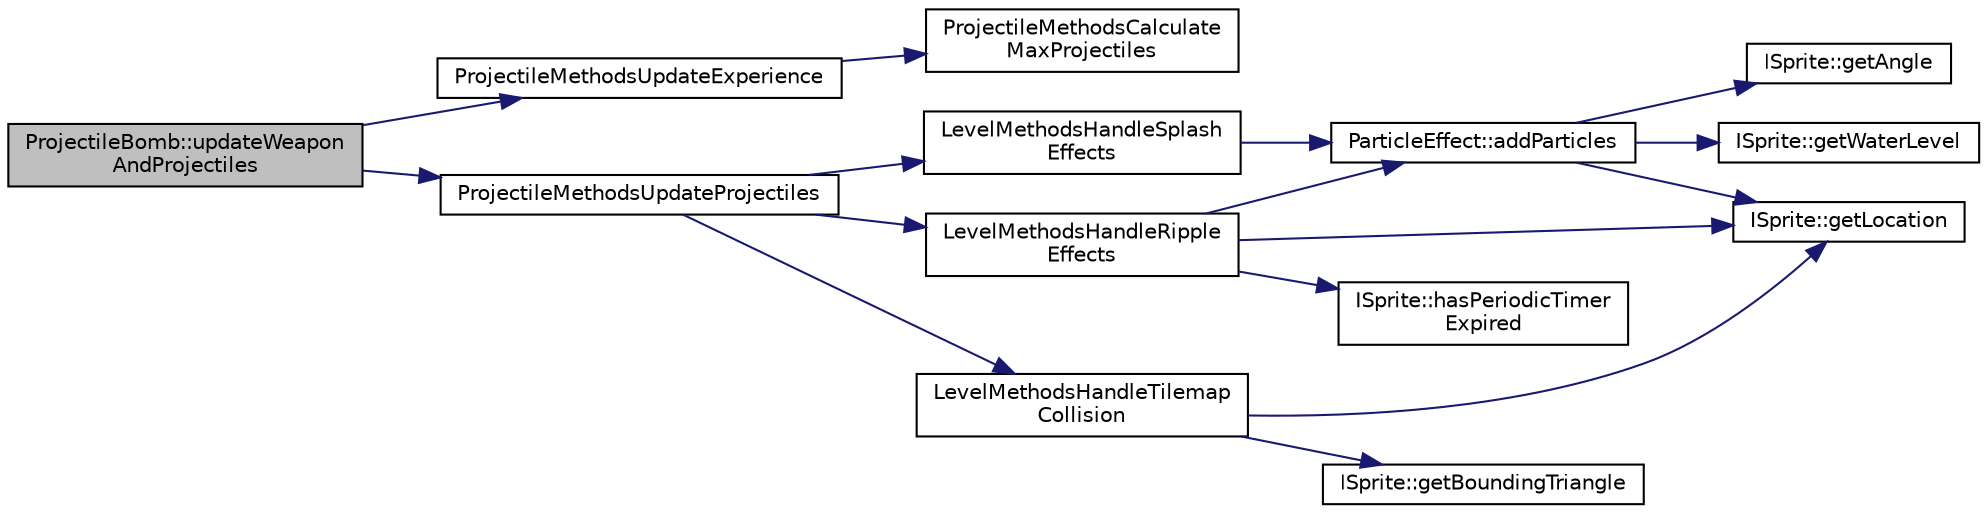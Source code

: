 digraph "ProjectileBomb::updateWeaponAndProjectiles"
{
 // LATEX_PDF_SIZE
  edge [fontname="Helvetica",fontsize="10",labelfontname="Helvetica",labelfontsize="10"];
  node [fontname="Helvetica",fontsize="10",shape=record];
  rankdir="LR";
  Node1 [label="ProjectileBomb::updateWeapon\lAndProjectiles",height=0.2,width=0.4,color="black", fillcolor="grey75", style="filled", fontcolor="black",tooltip=" "];
  Node1 -> Node2 [color="midnightblue",fontsize="10",style="solid",fontname="Helvetica"];
  Node2 [label="ProjectileMethodsUpdateExperience",height=0.2,width=0.4,color="black", fillcolor="white", style="filled",URL="$_projectile_methods_8cpp.html#a73fa18d2cd56ceb3105b249fe0884db2",tooltip=" "];
  Node2 -> Node3 [color="midnightblue",fontsize="10",style="solid",fontname="Helvetica"];
  Node3 [label="ProjectileMethodsCalculate\lMaxProjectiles",height=0.2,width=0.4,color="black", fillcolor="white", style="filled",URL="$_projectile_methods_8cpp.html#a60938b8426986e55ff13683725cb193f",tooltip="Calculates the maximum projectiles available when a level changes..."];
  Node1 -> Node4 [color="midnightblue",fontsize="10",style="solid",fontname="Helvetica"];
  Node4 [label="ProjectileMethodsUpdateProjectiles",height=0.2,width=0.4,color="black", fillcolor="white", style="filled",URL="$_projectile_methods_8cpp.html#aa5e4b60863cb90cfcf051452061671bf",tooltip=" "];
  Node4 -> Node5 [color="midnightblue",fontsize="10",style="solid",fontname="Helvetica"];
  Node5 [label="LevelMethodsHandleRipple\lEffects",height=0.2,width=0.4,color="black", fillcolor="white", style="filled",URL="$_level_methods_8cpp.html#abd61dfe68f73958d52c6281f759ed6b5",tooltip=" "];
  Node5 -> Node6 [color="midnightblue",fontsize="10",style="solid",fontname="Helvetica"];
  Node6 [label="ParticleEffect::addParticles",height=0.2,width=0.4,color="black", fillcolor="white", style="filled",URL="$class_particle_effect.html#a807a1af756635bd62afd7b5ad190d29c",tooltip=" "];
  Node6 -> Node7 [color="midnightblue",fontsize="10",style="solid",fontname="Helvetica"];
  Node7 [label="ISprite::getAngle",height=0.2,width=0.4,color="black", fillcolor="white", style="filled",URL="$class_i_sprite.html#a44ab48c7a0ca24cf44b5aeb7c84ba597",tooltip=" "];
  Node6 -> Node8 [color="midnightblue",fontsize="10",style="solid",fontname="Helvetica"];
  Node8 [label="ISprite::getLocation",height=0.2,width=0.4,color="black", fillcolor="white", style="filled",URL="$class_i_sprite.html#a04e5809c871ecfe7caeab6d6886e2bbd",tooltip=" "];
  Node6 -> Node9 [color="midnightblue",fontsize="10",style="solid",fontname="Helvetica"];
  Node9 [label="ISprite::getWaterLevel",height=0.2,width=0.4,color="black", fillcolor="white", style="filled",URL="$class_i_sprite.html#afd39c00bbd79fc13234885c8941ea798",tooltip=" "];
  Node5 -> Node8 [color="midnightblue",fontsize="10",style="solid",fontname="Helvetica"];
  Node5 -> Node10 [color="midnightblue",fontsize="10",style="solid",fontname="Helvetica"];
  Node10 [label="ISprite::hasPeriodicTimer\lExpired",height=0.2,width=0.4,color="black", fillcolor="white", style="filled",URL="$class_i_sprite.html#a7ac783a7e9180e85f608b2263aee9e2a",tooltip=" "];
  Node4 -> Node11 [color="midnightblue",fontsize="10",style="solid",fontname="Helvetica"];
  Node11 [label="LevelMethodsHandleSplash\lEffects",height=0.2,width=0.4,color="black", fillcolor="white", style="filled",URL="$_level_methods_8cpp.html#ab1aa958de1a8fc83d2c96975a85e746a",tooltip=" "];
  Node11 -> Node6 [color="midnightblue",fontsize="10",style="solid",fontname="Helvetica"];
  Node4 -> Node12 [color="midnightblue",fontsize="10",style="solid",fontname="Helvetica"];
  Node12 [label="LevelMethodsHandleTilemap\lCollision",height=0.2,width=0.4,color="black", fillcolor="white", style="filled",URL="$_level_methods_8cpp.html#ae36552f0fda1d15060566206e64d996f",tooltip=" "];
  Node12 -> Node13 [color="midnightblue",fontsize="10",style="solid",fontname="Helvetica"];
  Node13 [label="ISprite::getBoundingTriangle",height=0.2,width=0.4,color="black", fillcolor="white", style="filled",URL="$class_i_sprite.html#ad02479bdf3ae8da1e43dd39a95b96940",tooltip=" "];
  Node12 -> Node8 [color="midnightblue",fontsize="10",style="solid",fontname="Helvetica"];
}
